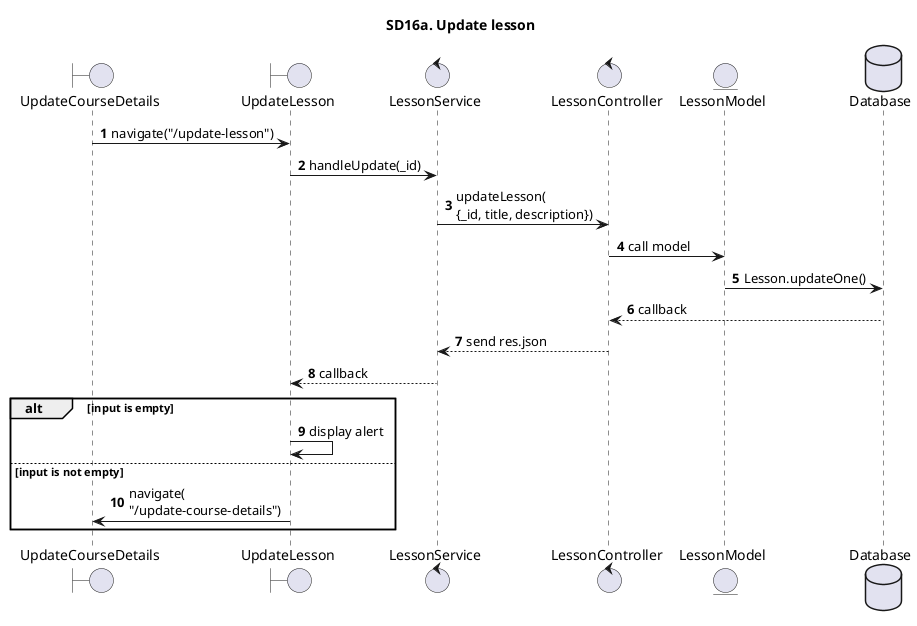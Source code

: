 @startuml SQ

autonumber

title SD16a. Update lesson

boundary "UpdateCourseDetails"
boundary "UpdateLesson"
control "LessonService"
control "LessonController"
entity "LessonModel"
database "Database" as Database

UpdateCourseDetails -> UpdateLesson: navigate("/update-lesson")
UpdateLesson -> LessonService: handleUpdate(_id)
LessonService -> LessonController: updateLesson(\n{_id, title, description})
LessonController -> LessonModel: call model
LessonModel -> Database: Lesson.updateOne()
Database --> LessonController: callback
LessonController --> LessonService: send res.json
LessonService --> UpdateLesson: callback
alt input is empty
UpdateLesson -> UpdateLesson: display alert
else input is not empty
UpdateLesson -> UpdateCourseDetails: navigate(\n"/update-course-details")
end
@enduml